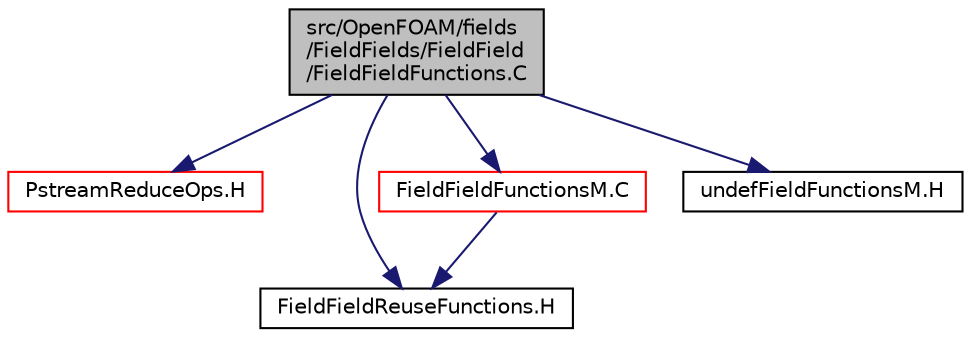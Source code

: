 digraph "src/OpenFOAM/fields/FieldFields/FieldField/FieldFieldFunctions.C"
{
  bgcolor="transparent";
  edge [fontname="Helvetica",fontsize="10",labelfontname="Helvetica",labelfontsize="10"];
  node [fontname="Helvetica",fontsize="10",shape=record];
  Node1 [label="src/OpenFOAM/fields\l/FieldFields/FieldField\l/FieldFieldFunctions.C",height=0.2,width=0.4,color="black", fillcolor="grey75", style="filled", fontcolor="black"];
  Node1 -> Node2 [color="midnightblue",fontsize="10",style="solid",fontname="Helvetica"];
  Node2 [label="PstreamReduceOps.H",height=0.2,width=0.4,color="red",URL="$a07925.html",tooltip="Inter-processor communication reduction functions. "];
  Node1 -> Node3 [color="midnightblue",fontsize="10",style="solid",fontname="Helvetica"];
  Node3 [label="FieldFieldReuseFunctions.H",height=0.2,width=0.4,color="black",URL="$a08036.html"];
  Node1 -> Node4 [color="midnightblue",fontsize="10",style="solid",fontname="Helvetica"];
  Node4 [label="FieldFieldFunctionsM.C",height=0.2,width=0.4,color="red",URL="$a08034.html"];
  Node4 -> Node3 [color="midnightblue",fontsize="10",style="solid",fontname="Helvetica"];
  Node1 -> Node5 [color="midnightblue",fontsize="10",style="solid",fontname="Helvetica"];
  Node5 [label="undefFieldFunctionsM.H",height=0.2,width=0.4,color="black",URL="$a08075.html"];
}
